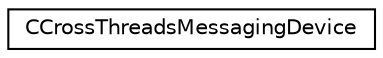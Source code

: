 digraph "Graphical Class Hierarchy"
{
 // LATEX_PDF_SIZE
  edge [fontname="Helvetica",fontsize="10",labelfontname="Helvetica",labelfontsize="10"];
  node [fontname="Helvetica",fontsize="10",shape=record];
  rankdir="LR";
  Node0 [label="CCrossThreadsMessagingDevice",height=0.2,width=0.4,color="black", fillcolor="white", style="filled",URL="$classCCrossThreadsMessagingDevice.html",tooltip=" "];
}
